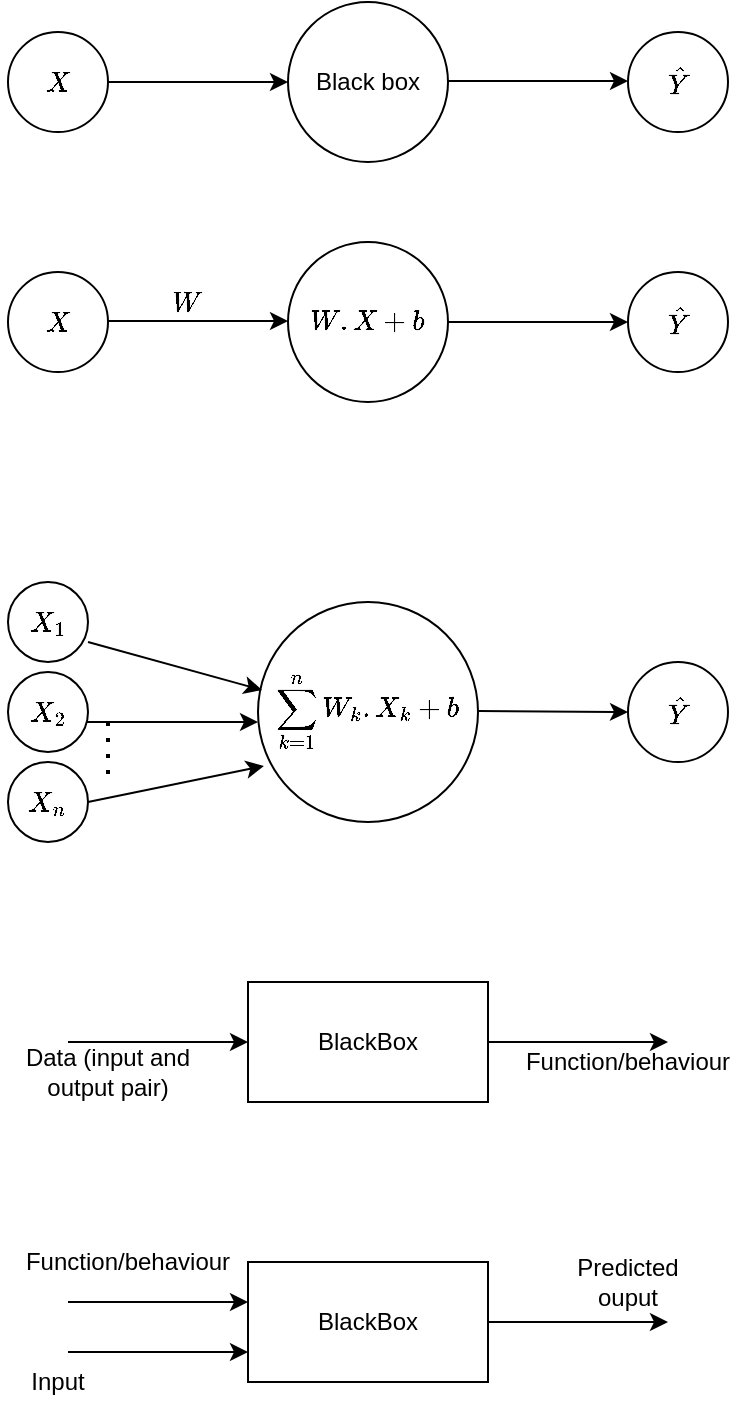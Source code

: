 <mxfile>
    <diagram id="VBqeiadSqfsCRXtSBR7K" name="Page-1">
        <mxGraphModel dx="682" dy="860" grid="1" gridSize="10" guides="1" tooltips="1" connect="1" arrows="1" fold="1" page="1" pageScale="1" pageWidth="1169" pageHeight="1654" math="1" shadow="0">
            <root>
                <mxCell id="0"/>
                <mxCell id="1" parent="0"/>
                <mxCell id="PsuU1jgUkQSMT2PtK9pm-1" value="" style="ellipse;whiteSpace=wrap;html=1;aspect=fixed;" parent="1" vertex="1">
                    <mxGeometry x="490" y="240" width="80" height="80" as="geometry"/>
                </mxCell>
                <mxCell id="PsuU1jgUkQSMT2PtK9pm-2" value="" style="endArrow=classic;html=1;entryX=0;entryY=0.5;entryDx=0;entryDy=0;" parent="1" target="PsuU1jgUkQSMT2PtK9pm-1" edge="1">
                    <mxGeometry width="50" height="50" relative="1" as="geometry">
                        <mxPoint x="400" y="280" as="sourcePoint"/>
                        <mxPoint x="610" y="400" as="targetPoint"/>
                    </mxGeometry>
                </mxCell>
                <mxCell id="PsuU1jgUkQSMT2PtK9pm-3" value="" style="endArrow=classic;html=1;entryX=0;entryY=0.5;entryDx=0;entryDy=0;" parent="1" edge="1">
                    <mxGeometry width="50" height="50" relative="1" as="geometry">
                        <mxPoint x="570" y="279.5" as="sourcePoint"/>
                        <mxPoint x="660" y="279.5" as="targetPoint"/>
                    </mxGeometry>
                </mxCell>
                <mxCell id="PsuU1jgUkQSMT2PtK9pm-6" value="Black box" style="text;html=1;strokeColor=none;fillColor=none;align=center;verticalAlign=middle;whiteSpace=wrap;rounded=0;" parent="1" vertex="1">
                    <mxGeometry x="500" y="270" width="60" height="20" as="geometry"/>
                </mxCell>
                <mxCell id="PsuU1jgUkQSMT2PtK9pm-7" value="$$W.X + b$$" style="ellipse;whiteSpace=wrap;html=1;aspect=fixed;" parent="1" vertex="1">
                    <mxGeometry x="490" y="360" width="80" height="80" as="geometry"/>
                </mxCell>
                <mxCell id="PsuU1jgUkQSMT2PtK9pm-8" value="" style="endArrow=classic;html=1;entryX=0;entryY=0.5;entryDx=0;entryDy=0;" parent="1" edge="1">
                    <mxGeometry width="50" height="50" relative="1" as="geometry">
                        <mxPoint x="400" y="399.5" as="sourcePoint"/>
                        <mxPoint x="490" y="399.5" as="targetPoint"/>
                    </mxGeometry>
                </mxCell>
                <mxCell id="PsuU1jgUkQSMT2PtK9pm-9" value="" style="endArrow=classic;html=1;entryX=0;entryY=0.5;entryDx=0;entryDy=0;" parent="1" edge="1">
                    <mxGeometry width="50" height="50" relative="1" as="geometry">
                        <mxPoint x="570" y="400" as="sourcePoint"/>
                        <mxPoint x="660" y="400" as="targetPoint"/>
                    </mxGeometry>
                </mxCell>
                <mxCell id="PsuU1jgUkQSMT2PtK9pm-10" value="$$W$$" style="text;html=1;strokeColor=none;fillColor=none;align=center;verticalAlign=middle;whiteSpace=wrap;rounded=0;" parent="1" vertex="1">
                    <mxGeometry x="420" y="380" width="40" height="20" as="geometry"/>
                </mxCell>
                <mxCell id="PsuU1jgUkQSMT2PtK9pm-12" value="$$\sum\limits_{k=1}^{n} W_k.X_k&lt;br&gt;&amp;nbsp;+ b$$" style="ellipse;whiteSpace=wrap;html=1;aspect=fixed;" parent="1" vertex="1">
                    <mxGeometry x="475" y="540" width="110" height="110" as="geometry"/>
                </mxCell>
                <mxCell id="PsuU1jgUkQSMT2PtK9pm-14" value="" style="endArrow=classic;html=1;" parent="1" edge="1">
                    <mxGeometry width="50" height="50" relative="1" as="geometry">
                        <mxPoint x="585" y="594.5" as="sourcePoint"/>
                        <mxPoint x="660" y="595" as="targetPoint"/>
                    </mxGeometry>
                </mxCell>
                <mxCell id="PsuU1jgUkQSMT2PtK9pm-15" value="" style="endArrow=classic;html=1;entryX=0;entryY=0.5;entryDx=0;entryDy=0;" parent="1" edge="1">
                    <mxGeometry width="50" height="50" relative="1" as="geometry">
                        <mxPoint x="385" y="600" as="sourcePoint"/>
                        <mxPoint x="475" y="600" as="targetPoint"/>
                    </mxGeometry>
                </mxCell>
                <mxCell id="PsuU1jgUkQSMT2PtK9pm-16" value="" style="endArrow=classic;html=1;entryX=0.018;entryY=0.4;entryDx=0;entryDy=0;entryPerimeter=0;" parent="1" target="PsuU1jgUkQSMT2PtK9pm-12" edge="1">
                    <mxGeometry width="50" height="50" relative="1" as="geometry">
                        <mxPoint x="390" y="560" as="sourcePoint"/>
                        <mxPoint x="455" y="560" as="targetPoint"/>
                    </mxGeometry>
                </mxCell>
                <mxCell id="PsuU1jgUkQSMT2PtK9pm-17" value="" style="endArrow=none;dashed=1;html=1;dashPattern=1 3;strokeWidth=2;" parent="1" edge="1">
                    <mxGeometry width="50" height="50" relative="1" as="geometry">
                        <mxPoint x="400" y="600" as="sourcePoint"/>
                        <mxPoint x="400" y="630" as="targetPoint"/>
                    </mxGeometry>
                </mxCell>
                <mxCell id="PsuU1jgUkQSMT2PtK9pm-18" value="" style="endArrow=classic;html=1;entryX=0.027;entryY=0.745;entryDx=0;entryDy=0;entryPerimeter=0;" parent="1" target="PsuU1jgUkQSMT2PtK9pm-12" edge="1">
                    <mxGeometry width="50" height="50" relative="1" as="geometry">
                        <mxPoint x="390" y="640" as="sourcePoint"/>
                        <mxPoint x="486.98" y="594" as="targetPoint"/>
                    </mxGeometry>
                </mxCell>
                <mxCell id="PsuU1jgUkQSMT2PtK9pm-20" value="$$X$$" style="ellipse;whiteSpace=wrap;html=1;aspect=fixed;" parent="1" vertex="1">
                    <mxGeometry x="350" y="375" width="50" height="50" as="geometry"/>
                </mxCell>
                <mxCell id="PsuU1jgUkQSMT2PtK9pm-22" value="$$\hat{Y}$$" style="ellipse;whiteSpace=wrap;html=1;aspect=fixed;" parent="1" vertex="1">
                    <mxGeometry x="660" y="255" width="50" height="50" as="geometry"/>
                </mxCell>
                <mxCell id="PsuU1jgUkQSMT2PtK9pm-25" value="$$X$$" style="ellipse;whiteSpace=wrap;html=1;aspect=fixed;" parent="1" vertex="1">
                    <mxGeometry x="350" y="255" width="50" height="50" as="geometry"/>
                </mxCell>
                <mxCell id="PsuU1jgUkQSMT2PtK9pm-26" value="$$X_1$$" style="ellipse;whiteSpace=wrap;html=1;aspect=fixed;" parent="1" vertex="1">
                    <mxGeometry x="350" y="530" width="40" height="40" as="geometry"/>
                </mxCell>
                <mxCell id="PsuU1jgUkQSMT2PtK9pm-28" value="$$X_2$$" style="ellipse;whiteSpace=wrap;html=1;aspect=fixed;" parent="1" vertex="1">
                    <mxGeometry x="350" y="575" width="40" height="40" as="geometry"/>
                </mxCell>
                <mxCell id="PsuU1jgUkQSMT2PtK9pm-29" value="$$X_n$$" style="ellipse;whiteSpace=wrap;html=1;aspect=fixed;" parent="1" vertex="1">
                    <mxGeometry x="350" y="620" width="40" height="40" as="geometry"/>
                </mxCell>
                <mxCell id="PsuU1jgUkQSMT2PtK9pm-31" value="$$\hat{Y}$$" style="ellipse;whiteSpace=wrap;html=1;aspect=fixed;" parent="1" vertex="1">
                    <mxGeometry x="660" y="375" width="50" height="50" as="geometry"/>
                </mxCell>
                <mxCell id="PsuU1jgUkQSMT2PtK9pm-32" value="$$\hat{Y}$$" style="ellipse;whiteSpace=wrap;html=1;aspect=fixed;" parent="1" vertex="1">
                    <mxGeometry x="660" y="570" width="50" height="50" as="geometry"/>
                </mxCell>
                <mxCell id="2" value="BlackBox" style="rounded=0;whiteSpace=wrap;html=1;" vertex="1" parent="1">
                    <mxGeometry x="470" y="730" width="120" height="60" as="geometry"/>
                </mxCell>
                <mxCell id="3" value="" style="endArrow=classic;html=1;entryX=0;entryY=0.5;entryDx=0;entryDy=0;" edge="1" parent="1" target="2">
                    <mxGeometry width="50" height="50" relative="1" as="geometry">
                        <mxPoint x="380" y="760" as="sourcePoint"/>
                        <mxPoint x="560" y="590" as="targetPoint"/>
                    </mxGeometry>
                </mxCell>
                <mxCell id="4" value="Data (input and output pair)" style="text;html=1;strokeColor=none;fillColor=none;align=center;verticalAlign=middle;whiteSpace=wrap;rounded=0;" vertex="1" parent="1">
                    <mxGeometry x="355" y="770" width="90" height="10" as="geometry"/>
                </mxCell>
                <mxCell id="5" value="" style="endArrow=classic;html=1;" edge="1" parent="1">
                    <mxGeometry width="50" height="50" relative="1" as="geometry">
                        <mxPoint x="590" y="760" as="sourcePoint"/>
                        <mxPoint x="680" y="760" as="targetPoint"/>
                    </mxGeometry>
                </mxCell>
                <mxCell id="6" value="Function/behaviour" style="text;html=1;strokeColor=none;fillColor=none;align=center;verticalAlign=middle;whiteSpace=wrap;rounded=0;" vertex="1" parent="1">
                    <mxGeometry x="630" y="760" width="60" height="20" as="geometry"/>
                </mxCell>
                <mxCell id="7" value="BlackBox" style="rounded=0;whiteSpace=wrap;html=1;" vertex="1" parent="1">
                    <mxGeometry x="470" y="870" width="120" height="60" as="geometry"/>
                </mxCell>
                <mxCell id="8" value="" style="endArrow=classic;html=1;entryX=0;entryY=0.75;entryDx=0;entryDy=0;" edge="1" parent="1" target="7">
                    <mxGeometry width="50" height="50" relative="1" as="geometry">
                        <mxPoint x="380" y="915" as="sourcePoint"/>
                        <mxPoint x="560" y="730" as="targetPoint"/>
                    </mxGeometry>
                </mxCell>
                <mxCell id="9" value="Input" style="text;html=1;strokeColor=none;fillColor=none;align=center;verticalAlign=middle;whiteSpace=wrap;rounded=0;" vertex="1" parent="1">
                    <mxGeometry x="355" y="920" width="40" height="20" as="geometry"/>
                </mxCell>
                <mxCell id="10" value="" style="endArrow=classic;html=1;" edge="1" parent="1">
                    <mxGeometry width="50" height="50" relative="1" as="geometry">
                        <mxPoint x="380" y="890" as="sourcePoint"/>
                        <mxPoint x="470" y="890" as="targetPoint"/>
                    </mxGeometry>
                </mxCell>
                <mxCell id="11" value="Function/behaviour" style="text;html=1;strokeColor=none;fillColor=none;align=center;verticalAlign=middle;whiteSpace=wrap;rounded=0;" vertex="1" parent="1">
                    <mxGeometry x="380" y="860" width="60" height="20" as="geometry"/>
                </mxCell>
                <mxCell id="12" value="" style="endArrow=classic;html=1;" edge="1" parent="1">
                    <mxGeometry width="50" height="50" relative="1" as="geometry">
                        <mxPoint x="590" y="900" as="sourcePoint"/>
                        <mxPoint x="680" y="900" as="targetPoint"/>
                    </mxGeometry>
                </mxCell>
                <mxCell id="15" value="Predicted ouput" style="text;html=1;strokeColor=none;fillColor=none;align=center;verticalAlign=middle;whiteSpace=wrap;rounded=0;" vertex="1" parent="1">
                    <mxGeometry x="620" y="870" width="80" height="20" as="geometry"/>
                </mxCell>
            </root>
        </mxGraphModel>
    </diagram>
</mxfile>